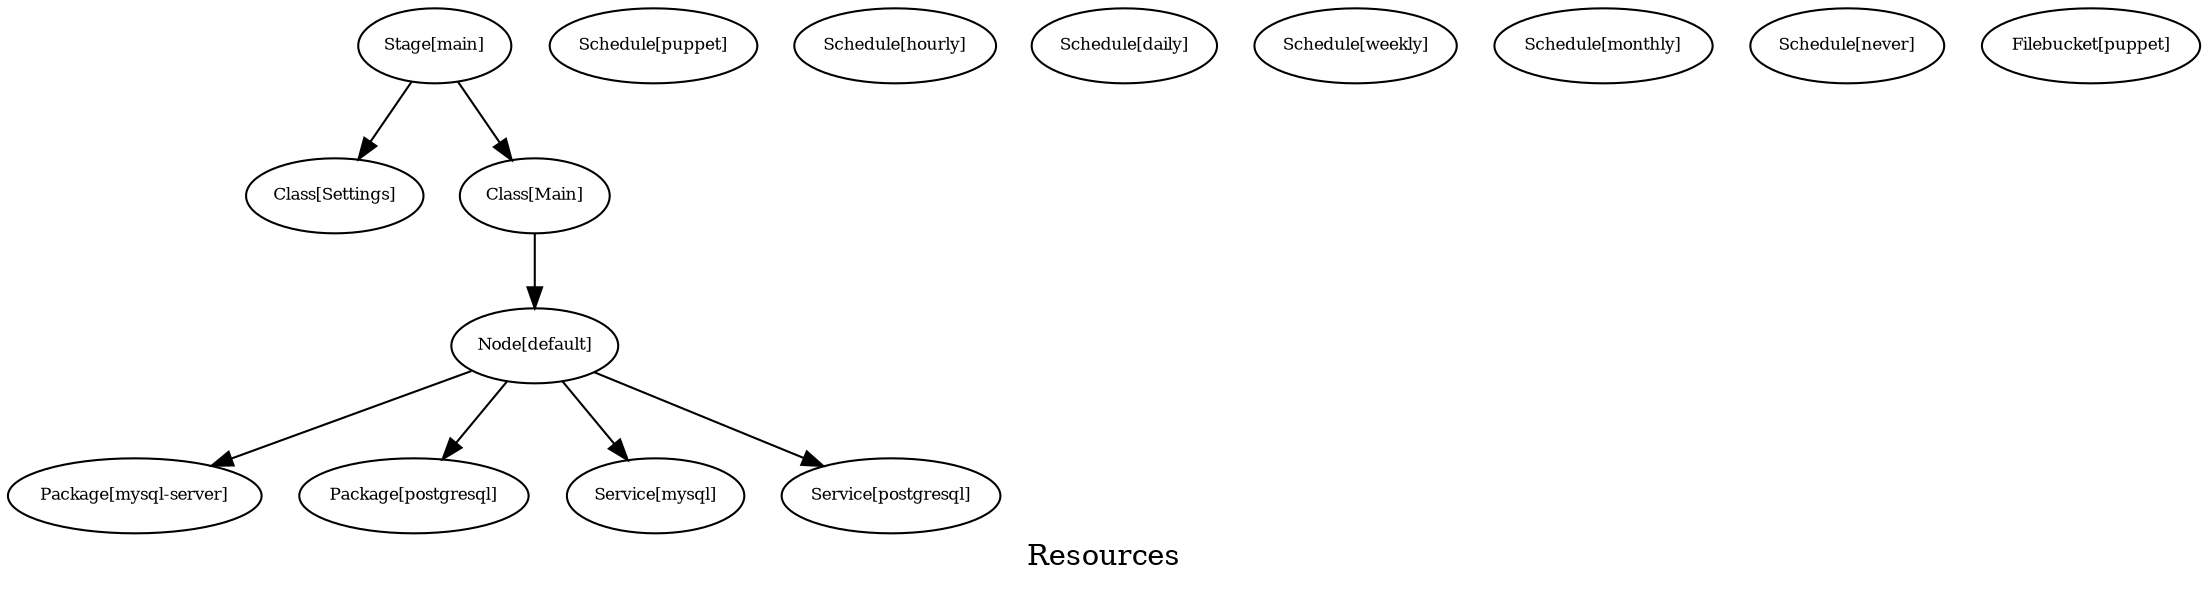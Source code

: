 digraph Resources {
    label = "Resources"
    "Stage[main]" [
        fontsize = 8,
        label = "Stage[main]"
    ]

    "Class[Settings]" [
        fontsize = 8,
        label = "Class[Settings]"
    ]

    "Class[Main]" [
        fontsize = 8,
        label = "Class[Main]"
    ]

    "Node[default]" [
        fontsize = 8,
        label = "Node[default]"
    ]

    "Package[mysql-server]" [
        fontsize = 8,
        label = "Package[mysql-server]"
    ]

    "Package[postgresql]" [
        fontsize = 8,
        label = "Package[postgresql]"
    ]

    "Service[mysql]" [
        fontsize = 8,
        label = "Service[mysql]"
    ]

    "Service[postgresql]" [
        fontsize = 8,
        label = "Service[postgresql]"
    ]

    "Schedule[puppet]" [
        fontsize = 8,
        label = "Schedule[puppet]"
    ]

    "Schedule[hourly]" [
        fontsize = 8,
        label = "Schedule[hourly]"
    ]

    "Schedule[daily]" [
        fontsize = 8,
        label = "Schedule[daily]"
    ]

    "Schedule[weekly]" [
        fontsize = 8,
        label = "Schedule[weekly]"
    ]

    "Schedule[monthly]" [
        fontsize = 8,
        label = "Schedule[monthly]"
    ]

    "Schedule[never]" [
        fontsize = 8,
        label = "Schedule[never]"
    ]

    "Filebucket[puppet]" [
        fontsize = 8,
        label = "Filebucket[puppet]"
    ]

    "Stage[main]" -> "Class[Settings]" [
        fontsize = 8
    ]

    "Stage[main]" -> "Class[Main]" [
        fontsize = 8
    ]

    "Class[Main]" -> "Node[default]" [
        fontsize = 8
    ]

    "Node[default]" -> "Package[mysql-server]" [
        fontsize = 8
    ]

    "Node[default]" -> "Package[postgresql]" [
        fontsize = 8
    ]

    "Node[default]" -> "Service[mysql]" [
        fontsize = 8
    ]

    "Node[default]" -> "Service[postgresql]" [
        fontsize = 8
    ]

}
